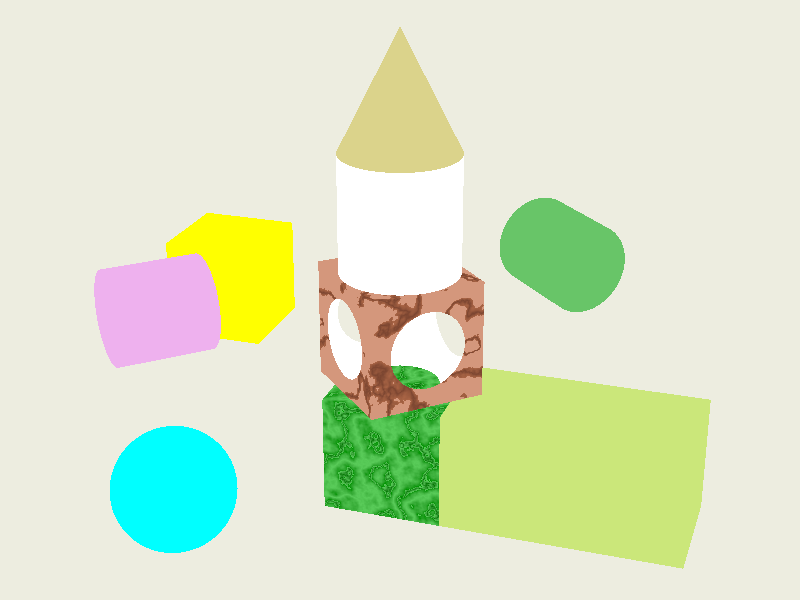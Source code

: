 #include "colors.inc" 
#include "shapes.inc"
#include "woods.inc"
#include "metals.inc"
#include "stones.inc"
#include "textures.inc"
 
camera{
  location <-10,10,-20>  
  look_at<0,0.5,0>
  angle 30
} 
 
light_source{<-3,20,-20> color 2*White}

object{ 
  Plane_XZ
    pigment{ color Wheat}     
    translate<0,-3,0>
}
 
object{ 
  cylinder{<0,0,0>,<0,0,-2>,1}
    pigment{color White}
    rotate 90*x
    translate<0,1,0>

}

object{ 
  Cone_Y
    translate <0,4,0>
 
    texture{Brass_Texture}
}                                  


difference{
  object{
    Cube
      pigment{MediumBlue}
      rotate 45*y      
      texture{pigment{Cherry_Wood}}
  }

  object{
    Sphere
      pigment{color White}            
      scale 1.2 
  }
  rotate -45*y
}

object{
  Sphere
    pigment{color Cyan}
    translate<-4,-2,0>   
}
 
object{
  Cube
    texture{pigment{Jade}}
    rotate 45*y 
    translate<0,-2,0>
}

object{
  box{<1,-4,-1>,<5,-1,1>}
    pigment{YellowGreen}
    rotate 45*y
} 
 
object{
  Cube
    pigment{color Yellow}
    rotate 45*y 
    translate<0,-2,8>
}    

object{
  Disk_X
    pigment{Orchid}
    translate<-2,-2,7> 
}  

object{
  Disk_Z
    pigment{color ForestGreen}
    translate<7,-2,6>
}
